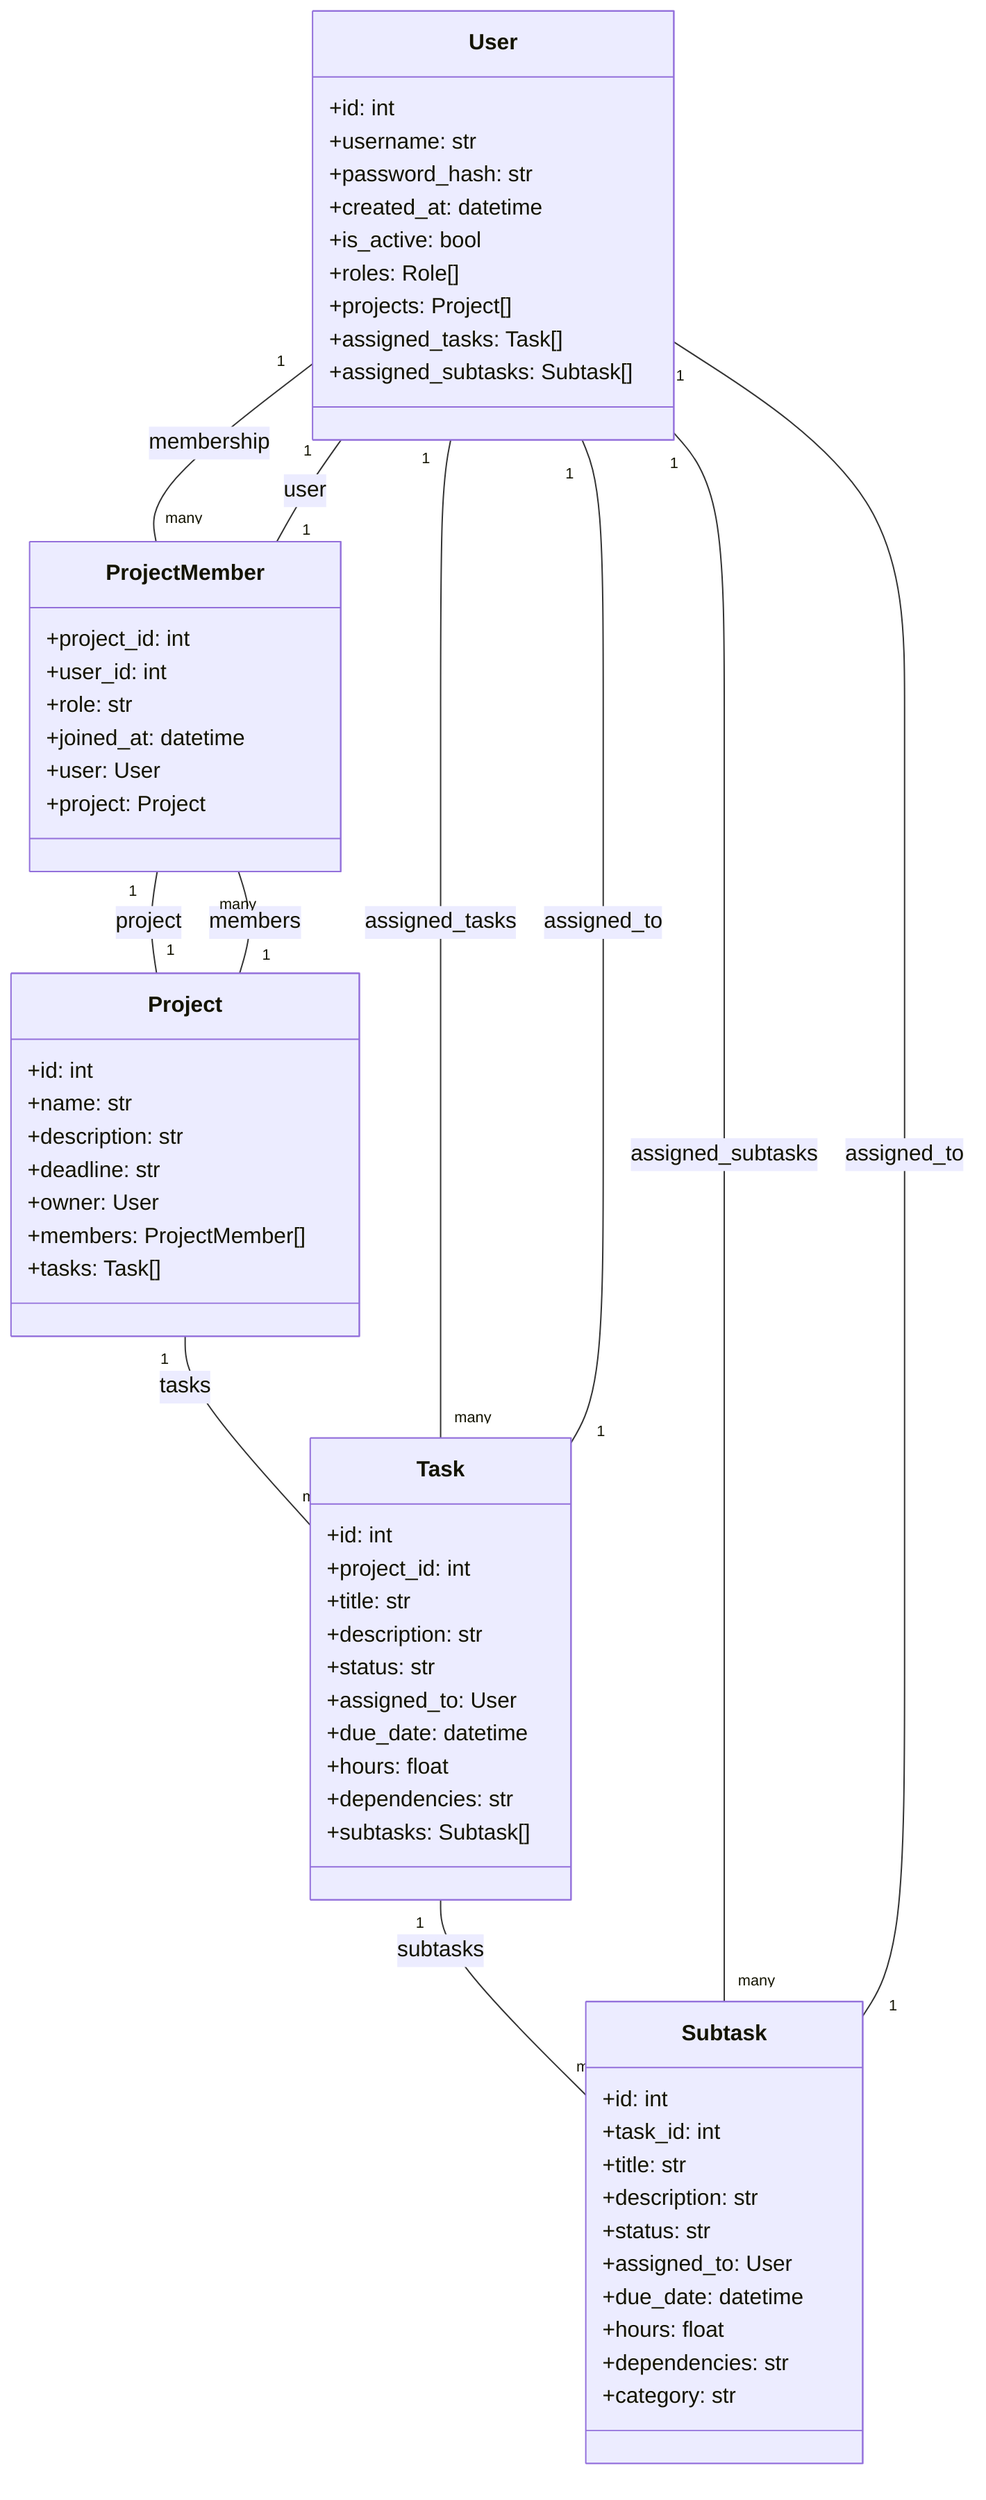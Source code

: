 classDiagram
    class User {
        +id: int
        +username: str
        +password_hash: str
        +created_at: datetime
        +is_active: bool
        +roles: Role[]
        +projects: Project[]
        +assigned_tasks: Task[]
        +assigned_subtasks: Subtask[]
    }
    class Project {
        +id: int
        +name: str
        +description: str
        +deadline: str
        +owner: User
        +members: ProjectMember[]
        +tasks: Task[]
    }
    class ProjectMember {
        +project_id: int
        +user_id: int
        +role: str
        +joined_at: datetime
        +user: User
        +project: Project
    }
    class Task {
        +id: int
        +project_id: int
        +title: str
        +description: str
        +status: str
        +assigned_to: User
        +due_date: datetime
        +hours: float
        +dependencies: str
        +subtasks: Subtask[]
    }
    class Subtask {
        +id: int
        +task_id: int
        +title: str
        +description: str
        +status: str
        +assigned_to: User
        +due_date: datetime
        +hours: float
        +dependencies: str
        +category: str
    }
    User "1" -- "many" ProjectMember : membership
    Project "1" -- "many" ProjectMember : members
    Project "1" -- "many" Task : tasks
    Task "1" -- "many" Subtask : subtasks
    User "1" -- "many" Task : assigned_tasks
    User "1" -- "many" Subtask : assigned_subtasks
    ProjectMember "1" -- "1" User : user
    ProjectMember "1" -- "1" Project : project
    Task "1" -- "1" User : assigned_to
    Subtask "1" -- "1" User : assigned_to